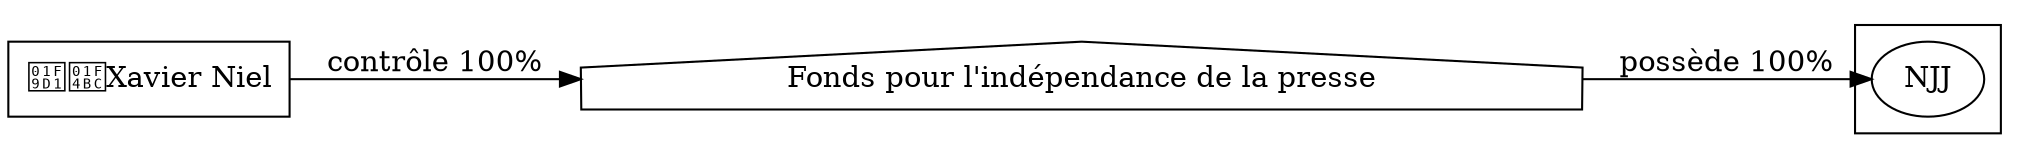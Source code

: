 digraph {
  rankdir=LR;
  subgraph roots {
    
      "xavier-niel-10"[label="🧑‍💼Xavier Niel" shape=box]
    
  }

  
    "fonds-pour-l-independance-de-la-presse-342"[label="Fonds pour l&#39;indépendance de la presse" shape=house]
  

  subgraph clusterLeaves {
    
      "njj-334"[label="NJJ"]
    
  }

  
    "xavier-niel-10" -> "fonds-pour-l-independance-de-la-presse-342" [
      label="contrôle 100%"
    ]
  
    "fonds-pour-l-independance-de-la-presse-342" -> "njj-334" [
      label="possède 100%"
    ]
  
}
